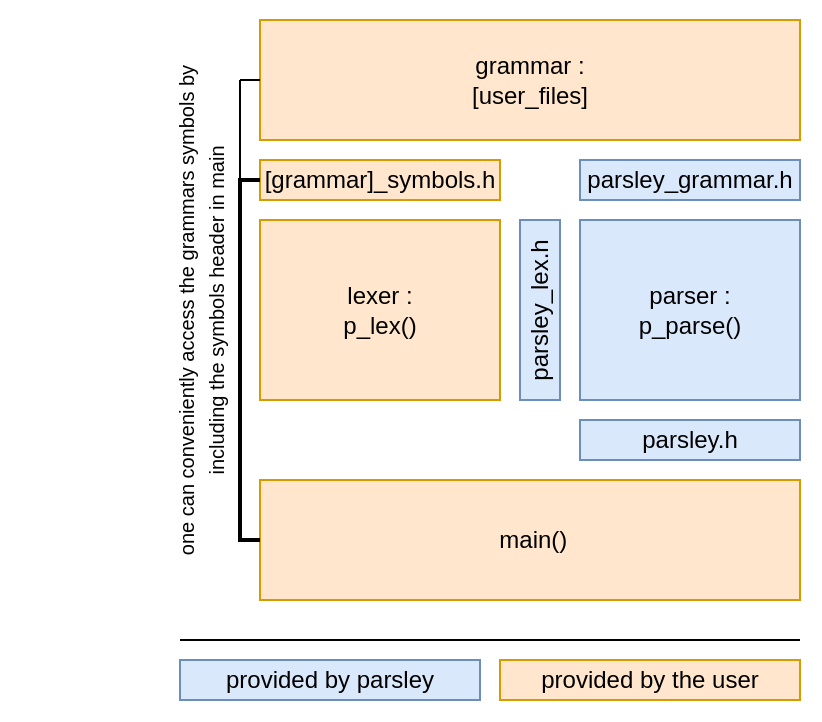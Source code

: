 <mxfile version="21.1.1" type="device">
  <diagram name="Page-1" id="_-O8Yo5lWuprdekXAq1J">
    <mxGraphModel dx="474" dy="754" grid="1" gridSize="10" guides="1" tooltips="1" connect="1" arrows="1" fold="1" page="1" pageScale="1" pageWidth="850" pageHeight="1100" math="0" shadow="0">
      <root>
        <mxCell id="0" />
        <mxCell id="1" parent="0" />
        <mxCell id="y8iXlyJuNqWaadY22ACT-22" value="" style="group;fillColor=none;" parent="1" vertex="1" connectable="0">
          <mxGeometry x="80" y="210" width="410" height="360" as="geometry" />
        </mxCell>
        <mxCell id="D_TlxQH4I1cXKsjpBnxX-2" value="&lt;div&gt;grammar :&lt;/div&gt;&lt;div&gt;[user_files]&lt;br&gt;&lt;/div&gt;" style="rounded=0;whiteSpace=wrap;html=1;fillColor=#ffe6cc;strokeColor=#d79b00;" parent="y8iXlyJuNqWaadY22ACT-22" vertex="1">
          <mxGeometry x="130" y="10" width="270" height="60" as="geometry" />
        </mxCell>
        <mxCell id="D_TlxQH4I1cXKsjpBnxX-3" value="&lt;div&gt;parser :&lt;br&gt;&lt;/div&gt;&lt;div&gt;p_parse()&lt;/div&gt;" style="rounded=0;whiteSpace=wrap;html=1;fillColor=#dae8fc;strokeColor=#6c8ebf;" parent="y8iXlyJuNqWaadY22ACT-22" vertex="1">
          <mxGeometry x="290" y="110" width="110" height="90" as="geometry" />
        </mxCell>
        <mxCell id="D_TlxQH4I1cXKsjpBnxX-4" value="&lt;div&gt;lexer :&lt;/div&gt;&lt;div&gt;p_lex()&lt;/div&gt;" style="rounded=0;whiteSpace=wrap;html=1;fillColor=#ffe6cc;strokeColor=#d79b00;" parent="y8iXlyJuNqWaadY22ACT-22" vertex="1">
          <mxGeometry x="130" y="110" width="120" height="90" as="geometry" />
        </mxCell>
        <mxCell id="D_TlxQH4I1cXKsjpBnxX-5" value="&lt;div&gt;parsley_lex.h&lt;/div&gt;" style="rounded=0;whiteSpace=wrap;html=1;horizontal=0;fillColor=#dae8fc;strokeColor=#6c8ebf;" parent="y8iXlyJuNqWaadY22ACT-22" vertex="1">
          <mxGeometry x="260" y="110" width="20" height="90" as="geometry" />
        </mxCell>
        <mxCell id="D_TlxQH4I1cXKsjpBnxX-6" value="parsley_grammar.h" style="rounded=0;whiteSpace=wrap;html=1;fillColor=#dae8fc;strokeColor=#6c8ebf;" parent="y8iXlyJuNqWaadY22ACT-22" vertex="1">
          <mxGeometry x="290" y="80" width="110" height="20" as="geometry" />
        </mxCell>
        <mxCell id="D_TlxQH4I1cXKsjpBnxX-7" value="[grammar]_symbols.h" style="rounded=0;whiteSpace=wrap;html=1;fillColor=#ffe6cc;strokeColor=#d79b00;" parent="y8iXlyJuNqWaadY22ACT-22" vertex="1">
          <mxGeometry x="130" y="80" width="120" height="20" as="geometry" />
        </mxCell>
        <mxCell id="D_TlxQH4I1cXKsjpBnxX-8" value="&amp;nbsp;main()" style="rounded=0;whiteSpace=wrap;html=1;fillColor=#ffe6cc;strokeColor=#d79b00;" parent="y8iXlyJuNqWaadY22ACT-22" vertex="1">
          <mxGeometry x="130" y="240" width="270" height="60" as="geometry" />
        </mxCell>
        <mxCell id="D_TlxQH4I1cXKsjpBnxX-10" value="parsley.h" style="rounded=0;whiteSpace=wrap;html=1;fillColor=#dae8fc;strokeColor=#6c8ebf;" parent="y8iXlyJuNqWaadY22ACT-22" vertex="1">
          <mxGeometry x="290" y="210" width="110" height="20" as="geometry" />
        </mxCell>
        <mxCell id="y8iXlyJuNqWaadY22ACT-5" value="" style="strokeWidth=2;html=1;shape=mxgraph.flowchart.annotation_1;align=right;pointerEvents=1;horizontal=0;verticalAlign=bottom;labelPosition=left;verticalLabelPosition=top;" parent="y8iXlyJuNqWaadY22ACT-22" vertex="1">
          <mxGeometry x="120" y="90" width="10" height="180" as="geometry" />
        </mxCell>
        <mxCell id="y8iXlyJuNqWaadY22ACT-13" value="" style="endArrow=none;html=1;rounded=0;entryX=0;entryY=0;entryDx=0;entryDy=0;entryPerimeter=0;" parent="y8iXlyJuNqWaadY22ACT-22" target="y8iXlyJuNqWaadY22ACT-5" edge="1">
          <mxGeometry width="50" height="50" relative="1" as="geometry">
            <mxPoint x="120" y="40" as="sourcePoint" />
            <mxPoint x="150" y="100" as="targetPoint" />
          </mxGeometry>
        </mxCell>
        <mxCell id="y8iXlyJuNqWaadY22ACT-14" value="" style="endArrow=none;html=1;rounded=0;entryX=0;entryY=0.5;entryDx=0;entryDy=0;" parent="y8iXlyJuNqWaadY22ACT-22" target="D_TlxQH4I1cXKsjpBnxX-2" edge="1">
          <mxGeometry width="50" height="50" relative="1" as="geometry">
            <mxPoint x="120" y="40" as="sourcePoint" />
            <mxPoint x="160" y="60" as="targetPoint" />
          </mxGeometry>
        </mxCell>
        <mxCell id="y8iXlyJuNqWaadY22ACT-15" value="&lt;font style=&quot;font-size: 10px;&quot;&gt;one can conveniently access the grammars symbols by including the symbols header in main &lt;/font&gt;" style="rounded=0;whiteSpace=wrap;html=1;opacity=0;horizontal=0;" parent="y8iXlyJuNqWaadY22ACT-22" vertex="1">
          <mxGeometry x="80" y="30" width="40" height="250" as="geometry" />
        </mxCell>
        <mxCell id="y8iXlyJuNqWaadY22ACT-16" value="provided by parsley" style="rounded=0;whiteSpace=wrap;html=1;fillColor=#dae8fc;strokeColor=#6c8ebf;" parent="y8iXlyJuNqWaadY22ACT-22" vertex="1">
          <mxGeometry x="90" y="330" width="150" height="20" as="geometry" />
        </mxCell>
        <mxCell id="y8iXlyJuNqWaadY22ACT-17" value="provided by the user" style="rounded=0;whiteSpace=wrap;html=1;fillColor=#ffe6cc;strokeColor=#d79b00;" parent="y8iXlyJuNqWaadY22ACT-22" vertex="1">
          <mxGeometry x="250" y="330" width="150" height="20" as="geometry" />
        </mxCell>
        <mxCell id="y8iXlyJuNqWaadY22ACT-18" value="" style="endArrow=none;html=1;rounded=0;" parent="y8iXlyJuNqWaadY22ACT-22" edge="1">
          <mxGeometry width="50" height="50" relative="1" as="geometry">
            <mxPoint x="90" y="320" as="sourcePoint" />
            <mxPoint x="400" y="320" as="targetPoint" />
          </mxGeometry>
        </mxCell>
      </root>
    </mxGraphModel>
  </diagram>
</mxfile>
